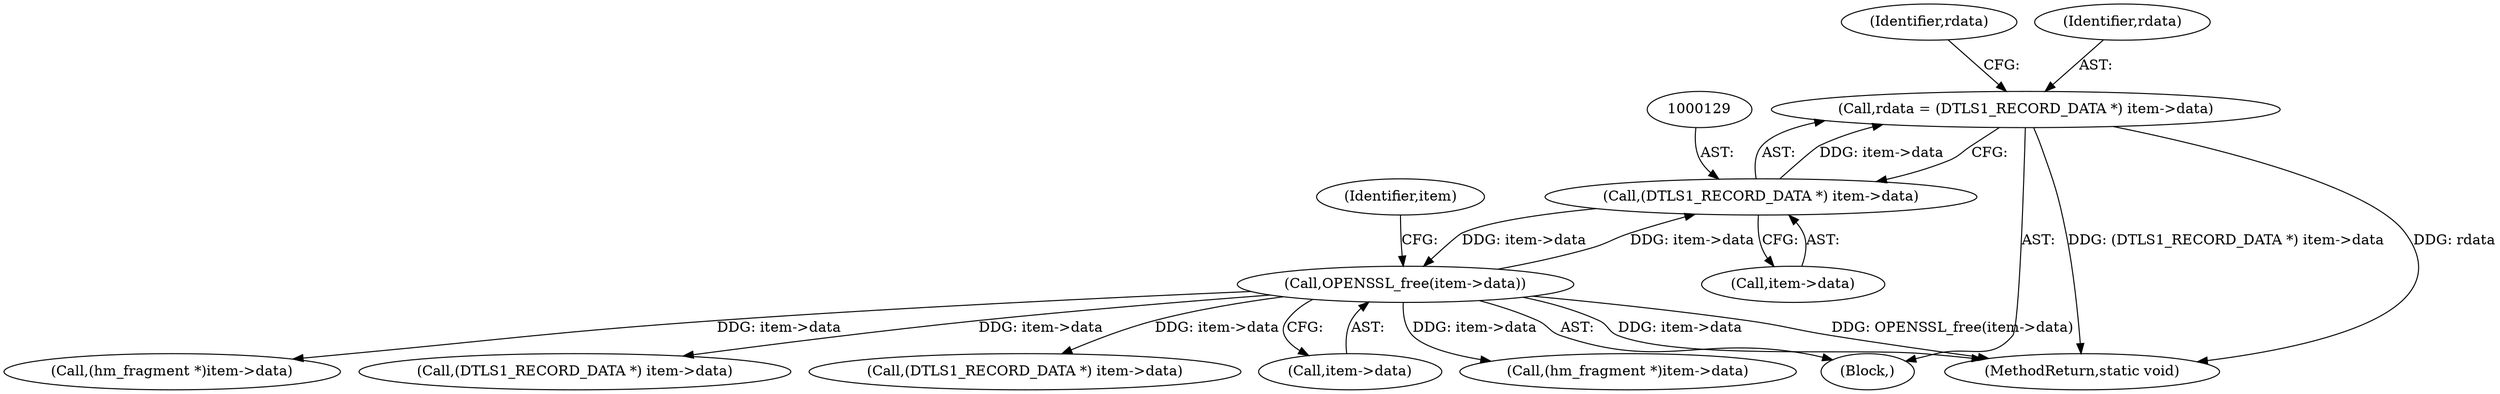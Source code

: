 digraph "0_openssl_470990fee0182566d439ef7e82d1abf18b7085d7@pointer" {
"1000126" [label="(Call,rdata = (DTLS1_RECORD_DATA *) item->data)"];
"1000128" [label="(Call,(DTLS1_RECORD_DATA *) item->data)"];
"1000146" [label="(Call,OPENSSL_free(item->data))"];
"1000151" [label="(Identifier,item)"];
"1000147" [label="(Call,item->data)"];
"1000128" [label="(Call,(DTLS1_RECORD_DATA *) item->data)"];
"1000146" [label="(Call,OPENSSL_free(item->data))"];
"1000130" [label="(Call,item->data)"];
"1000233" [label="(Call,(hm_fragment *)item->data)"];
"1000125" [label="(Block,)"];
"1000206" [label="(Call,(hm_fragment *)item->data)"];
"1000262" [label="(Call,(DTLS1_RECORD_DATA *) item->data)"];
"1000136" [label="(Identifier,rdata)"];
"1000168" [label="(Call,(DTLS1_RECORD_DATA *) item->data)"];
"1000126" [label="(Call,rdata = (DTLS1_RECORD_DATA *) item->data)"];
"1000286" [label="(MethodReturn,static void)"];
"1000127" [label="(Identifier,rdata)"];
"1000126" -> "1000125"  [label="AST: "];
"1000126" -> "1000128"  [label="CFG: "];
"1000127" -> "1000126"  [label="AST: "];
"1000128" -> "1000126"  [label="AST: "];
"1000136" -> "1000126"  [label="CFG: "];
"1000126" -> "1000286"  [label="DDG: rdata"];
"1000126" -> "1000286"  [label="DDG: (DTLS1_RECORD_DATA *) item->data"];
"1000128" -> "1000126"  [label="DDG: item->data"];
"1000128" -> "1000130"  [label="CFG: "];
"1000129" -> "1000128"  [label="AST: "];
"1000130" -> "1000128"  [label="AST: "];
"1000146" -> "1000128"  [label="DDG: item->data"];
"1000128" -> "1000146"  [label="DDG: item->data"];
"1000146" -> "1000125"  [label="AST: "];
"1000146" -> "1000147"  [label="CFG: "];
"1000147" -> "1000146"  [label="AST: "];
"1000151" -> "1000146"  [label="CFG: "];
"1000146" -> "1000286"  [label="DDG: OPENSSL_free(item->data)"];
"1000146" -> "1000286"  [label="DDG: item->data"];
"1000146" -> "1000168"  [label="DDG: item->data"];
"1000146" -> "1000206"  [label="DDG: item->data"];
"1000146" -> "1000233"  [label="DDG: item->data"];
"1000146" -> "1000262"  [label="DDG: item->data"];
}
